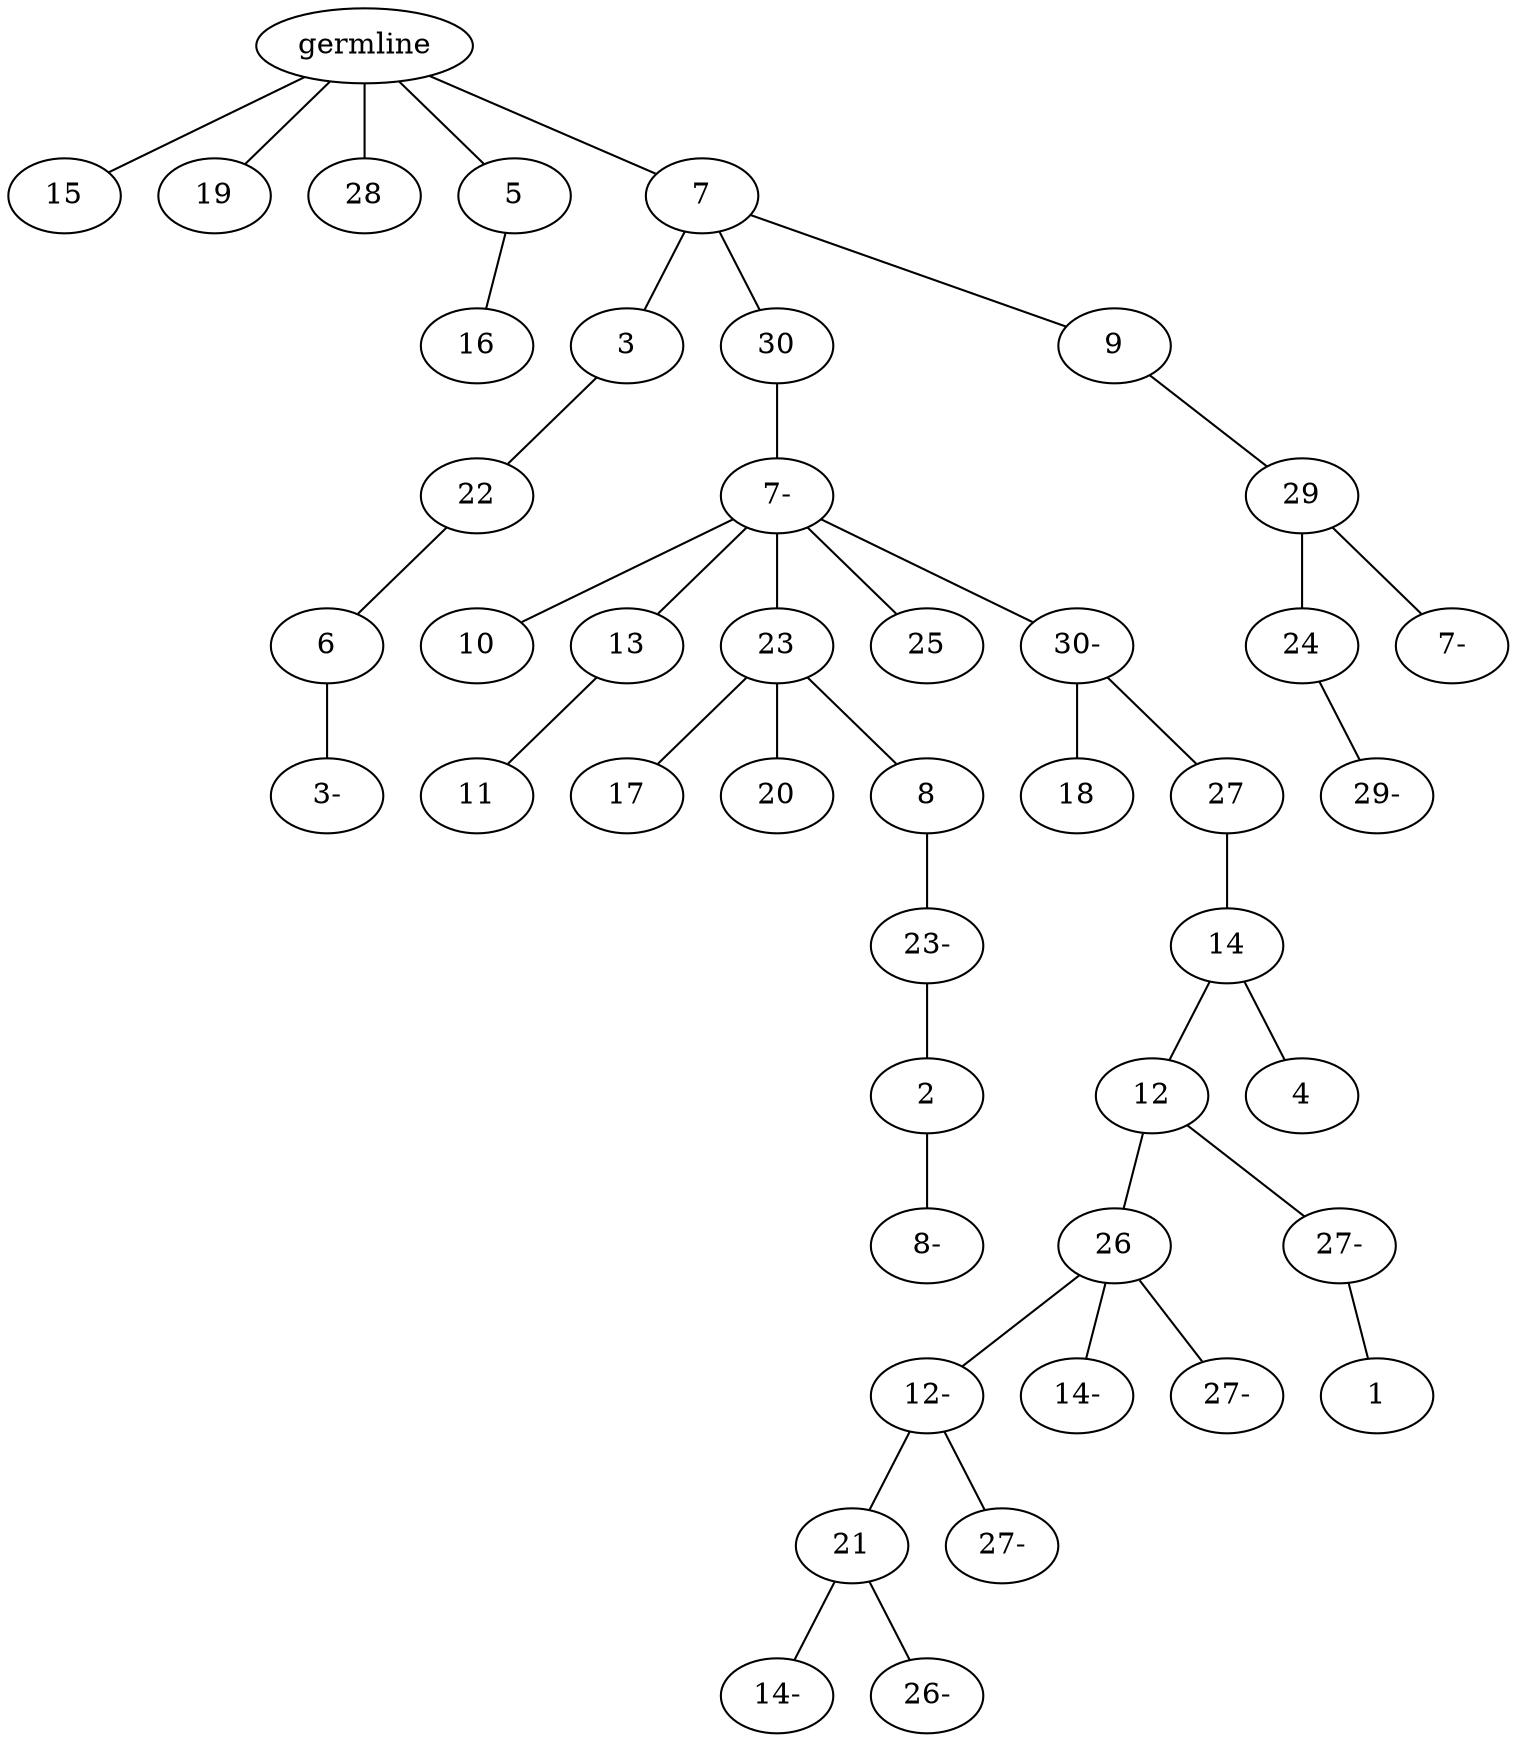 graph tree {
    "140082785289168" [label="germline"];
    "140082785959552" [label="15"];
    "140082785707488" [label="19"];
    "140082785958784" [label="28"];
    "140082785493680" [label="5"];
    "140082785880528" [label="16"];
    "140082785494352" [label="7"];
    "140082785878944" [label="3"];
    "140082785550544" [label="22"];
    "140082785551312" [label="6"];
    "140082785551696" [label="3-"];
    "140082785879328" [label="30"];
    "140082785550928" [label="7-"];
    "140082786009152" [label="10"];
    "140082786010640" [label="13"];
    "140082786012416" [label="11"];
    "140082786010976" [label="23"];
    "140082786009824" [label="17"];
    "140082786012080" [label="20"];
    "140082786012176" [label="8"];
    "140082786010448" [label="23-"];
    "140082786011888" [label="2"];
    "140082786012464" [label="8-"];
    "140082786012368" [label="25"];
    "140082786011840" [label="30-"];
    "140082786010736" [label="18"];
    "140082786013040" [label="27"];
    "140082785551744" [label="14"];
    "140082785880912" [label="12"];
    "140082785880768" [label="26"];
    "140082785878176" [label="12-"];
    "140082785881392" [label="21"];
    "140082785879136" [label="14-"];
    "140082786175248" [label="26-"];
    "140082785878272" [label="27-"];
    "140082785957824" [label="14-"];
    "140082785959600" [label="27-"];
    "140082785879808" [label="27-"];
    "140082785878512" [label="1"];
    "140082785959648" [label="4"];
    "140082785550496" [label="9"];
    "140082785551072" [label="29"];
    "140082785879280" [label="24"];
    "140082785879424" [label="29-"];
    "140082785881008" [label="7-"];
    "140082785289168" -- "140082785959552";
    "140082785289168" -- "140082785707488";
    "140082785289168" -- "140082785958784";
    "140082785289168" -- "140082785493680";
    "140082785289168" -- "140082785494352";
    "140082785493680" -- "140082785880528";
    "140082785494352" -- "140082785878944";
    "140082785494352" -- "140082785879328";
    "140082785494352" -- "140082785550496";
    "140082785878944" -- "140082785550544";
    "140082785550544" -- "140082785551312";
    "140082785551312" -- "140082785551696";
    "140082785879328" -- "140082785550928";
    "140082785550928" -- "140082786009152";
    "140082785550928" -- "140082786010640";
    "140082785550928" -- "140082786010976";
    "140082785550928" -- "140082786012368";
    "140082785550928" -- "140082786011840";
    "140082786010640" -- "140082786012416";
    "140082786010976" -- "140082786009824";
    "140082786010976" -- "140082786012080";
    "140082786010976" -- "140082786012176";
    "140082786012176" -- "140082786010448";
    "140082786010448" -- "140082786011888";
    "140082786011888" -- "140082786012464";
    "140082786011840" -- "140082786010736";
    "140082786011840" -- "140082786013040";
    "140082786013040" -- "140082785551744";
    "140082785551744" -- "140082785880912";
    "140082785551744" -- "140082785959648";
    "140082785880912" -- "140082785880768";
    "140082785880912" -- "140082785879808";
    "140082785880768" -- "140082785878176";
    "140082785880768" -- "140082785957824";
    "140082785880768" -- "140082785959600";
    "140082785878176" -- "140082785881392";
    "140082785878176" -- "140082785878272";
    "140082785881392" -- "140082785879136";
    "140082785881392" -- "140082786175248";
    "140082785879808" -- "140082785878512";
    "140082785550496" -- "140082785551072";
    "140082785551072" -- "140082785879280";
    "140082785551072" -- "140082785881008";
    "140082785879280" -- "140082785879424";
}
